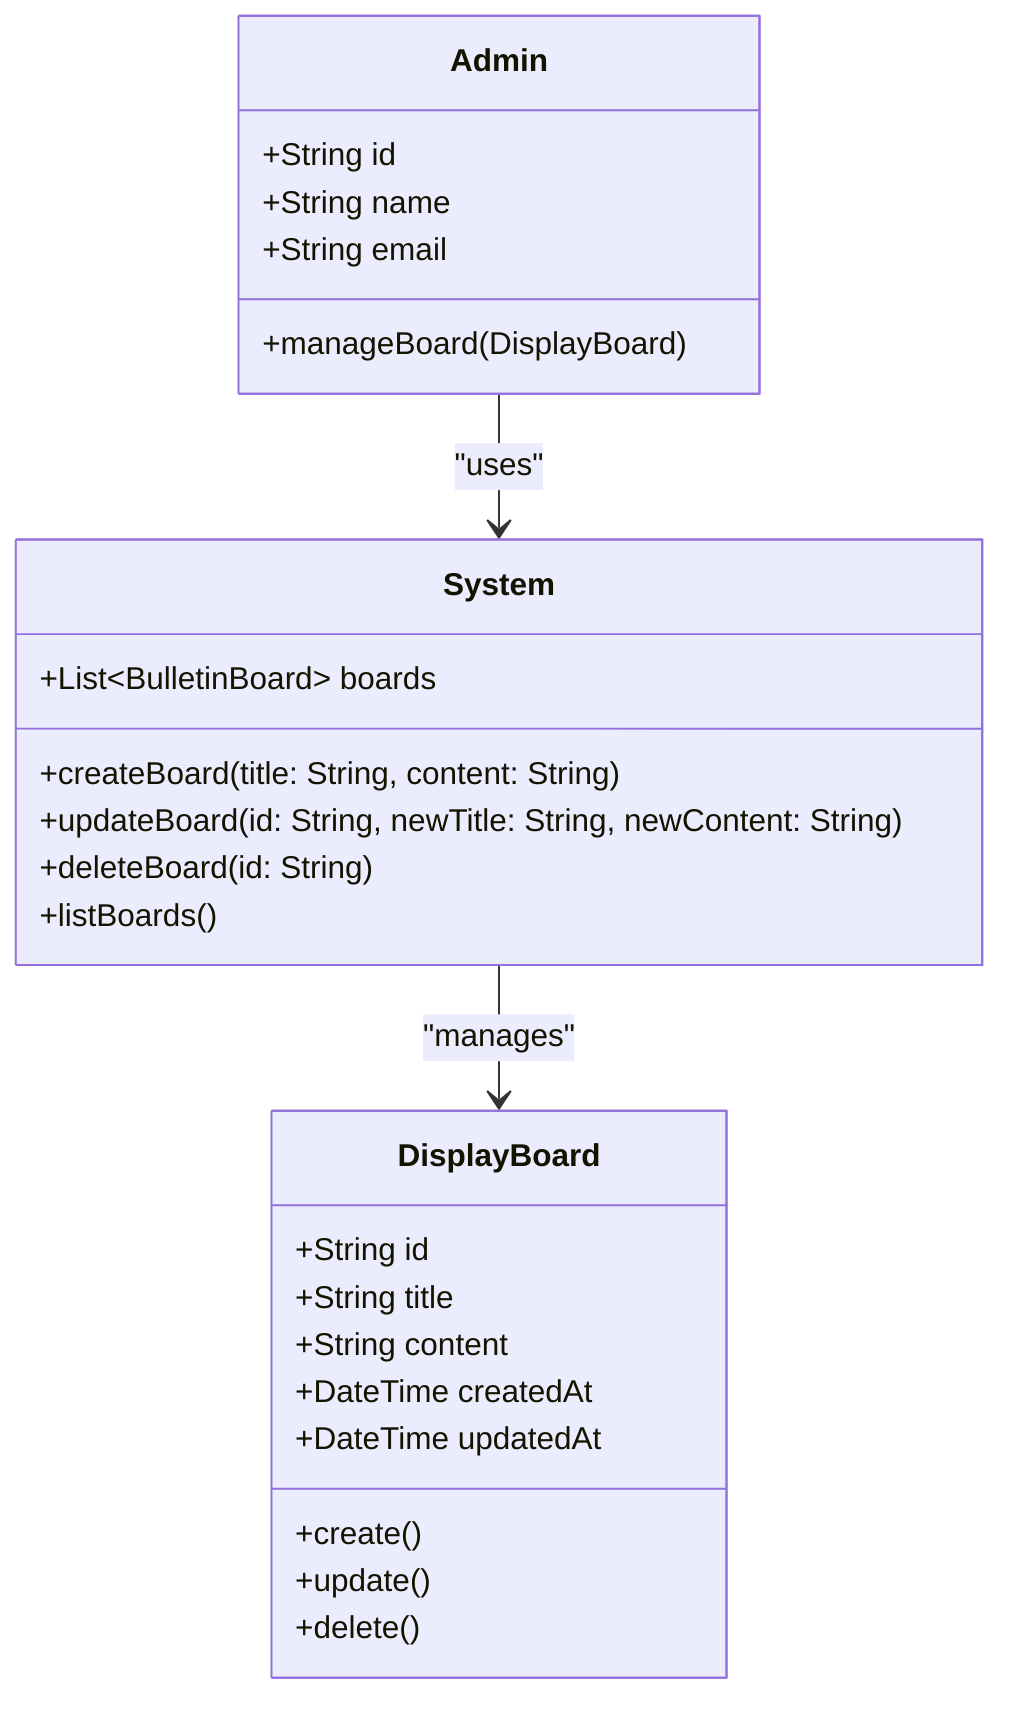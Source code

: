 classDiagram
    class DisplayBoard {
        +String id
        +String title
        +String content
        +DateTime createdAt
        +DateTime updatedAt
        +create()
        +update()
        +delete()
    }

    class Admin {
        +String id
        +String name
        +String email
        +manageBoard(DisplayBoard)
    }

    class System {
        +List~BulletinBoard~ boards
        +createBoard(title: String, content: String)
        +updateBoard(id: String, newTitle: String, newContent: String)
        +deleteBoard(id: String)
        +listBoards()
    }

    Admin --> System : "uses"
    System --> DisplayBoard : "manages"